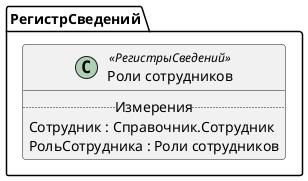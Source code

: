 ﻿@startuml РолиСотрудников
'!include templates.wsd
'..\include templates.wsd
class РегистрСведений.РолиСотрудников as "Роли сотрудников" <<РегистрыСведений>>
{
..Измерения..
Сотрудник : Справочник.Сотрудник
РольСотрудника : Роли сотрудников
}
@enduml
